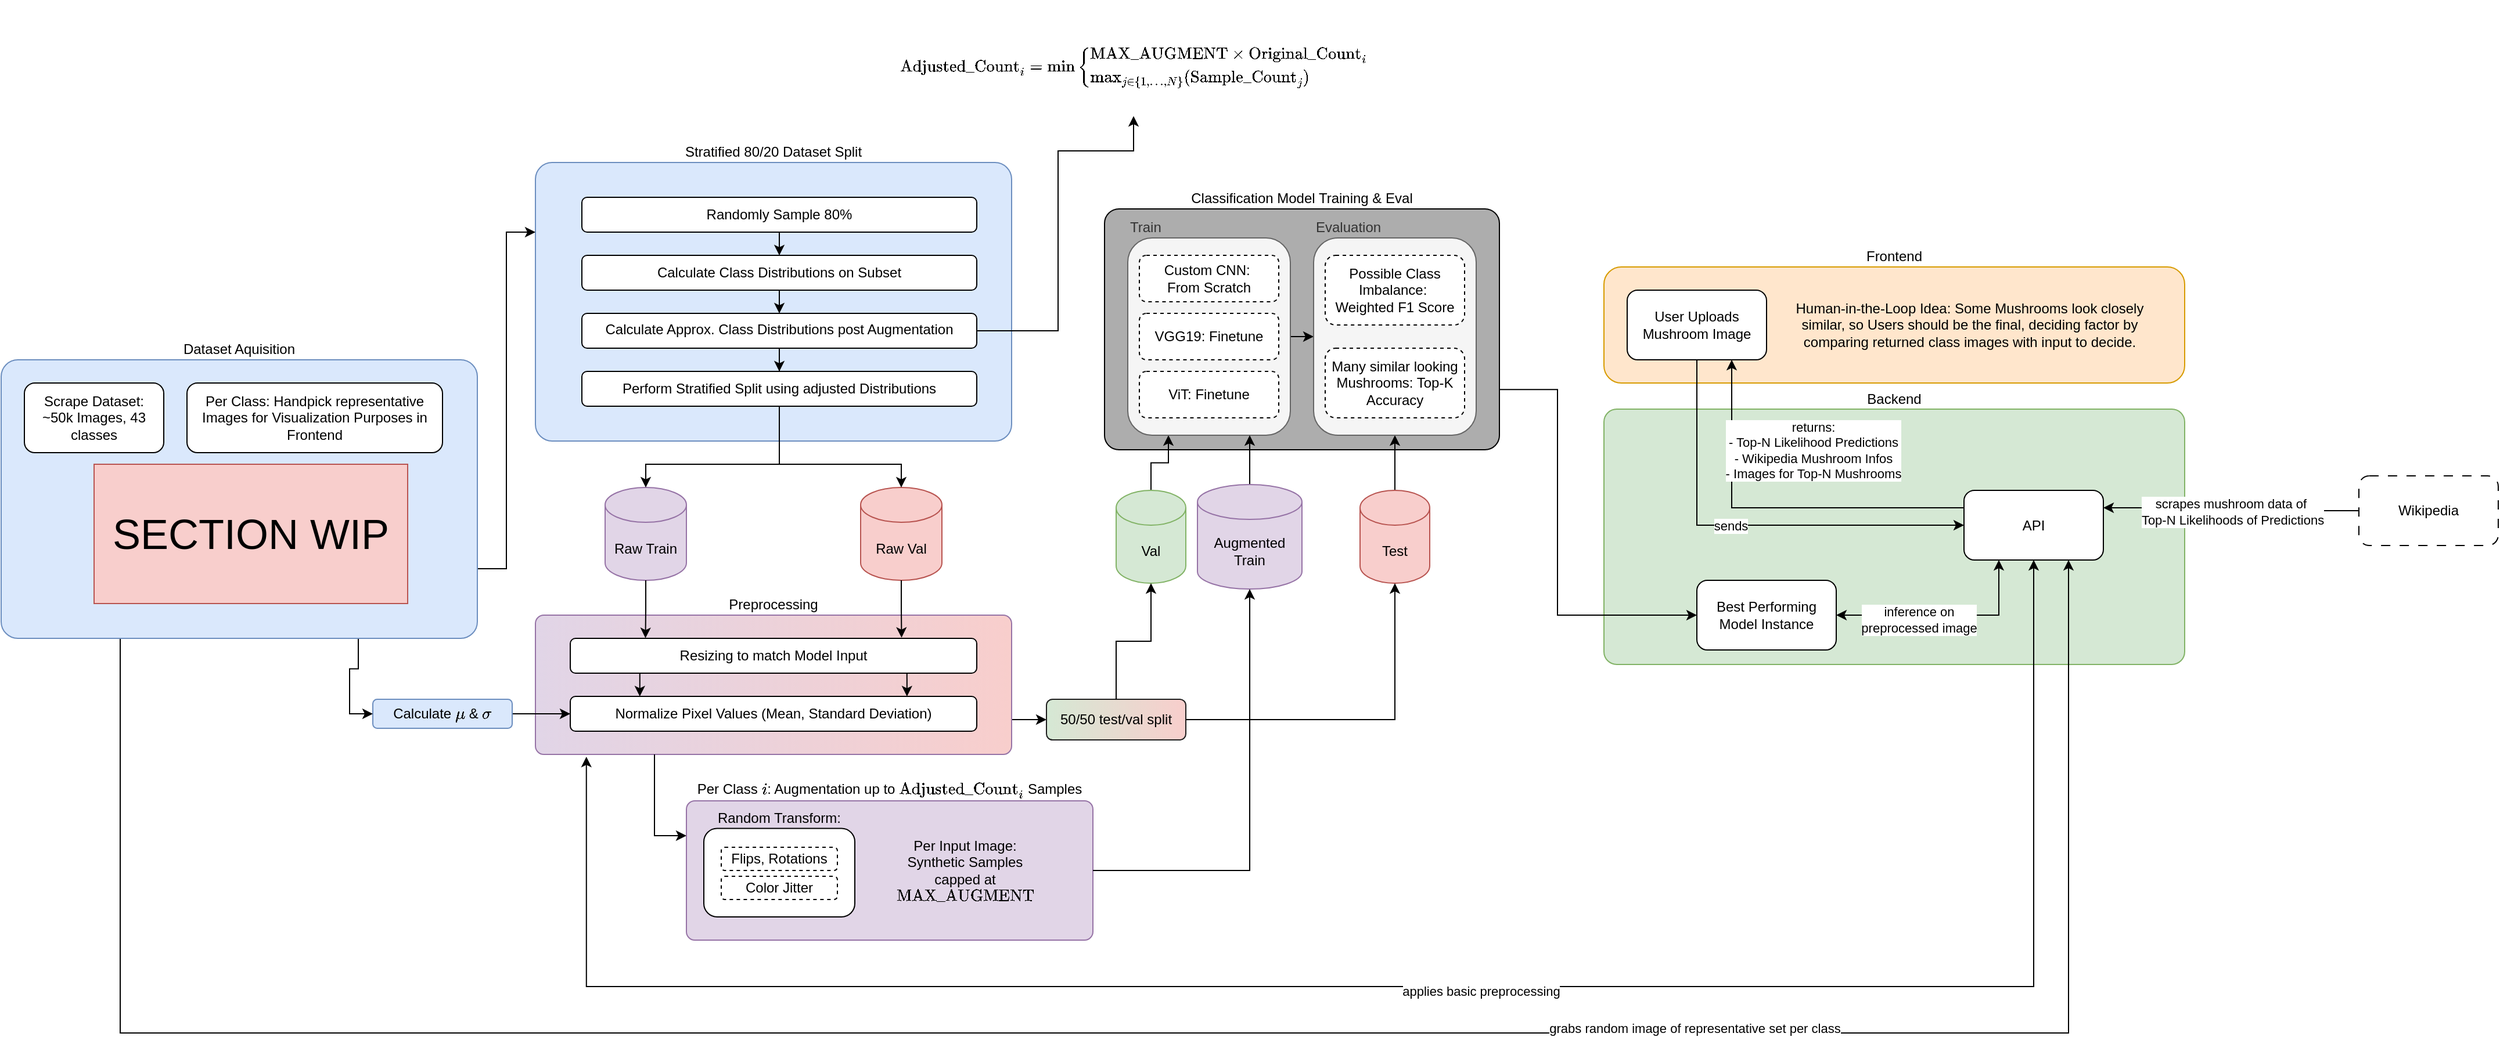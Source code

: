 <mxfile version="24.8.6">
  <diagram id="C5RBs43oDa-KdzZeNtuy" name="Page-1">
    <mxGraphModel dx="3267" dy="2447" grid="1" gridSize="10" guides="1" tooltips="1" connect="1" arrows="1" fold="1" page="1" pageScale="1" pageWidth="827" pageHeight="1169" math="1" shadow="0">
      <root>
        <mxCell id="WIyWlLk6GJQsqaUBKTNV-0" />
        <mxCell id="WIyWlLk6GJQsqaUBKTNV-1" parent="WIyWlLk6GJQsqaUBKTNV-0" />
        <mxCell id="rZa_sODycS4ORoVSW2ID-123" value="Backend" style="rounded=1;whiteSpace=wrap;html=1;arcSize=5;align=center;labelPosition=center;verticalLabelPosition=top;verticalAlign=bottom;fillColor=#d5e8d4;strokeColor=#82b366;" vertex="1" parent="WIyWlLk6GJQsqaUBKTNV-1">
          <mxGeometry x="1190" y="122.5" width="500" height="220" as="geometry" />
        </mxCell>
        <mxCell id="rZa_sODycS4ORoVSW2ID-9" value="Stratified 80/20 Dataset Split" style="rounded=1;whiteSpace=wrap;html=1;labelPosition=center;verticalLabelPosition=top;align=center;verticalAlign=bottom;arcSize=6;textDirection=ltr;fillColor=#dae8fc;strokeColor=#6c8ebf;" vertex="1" parent="WIyWlLk6GJQsqaUBKTNV-1">
          <mxGeometry x="270" y="-90" width="410" height="240" as="geometry" />
        </mxCell>
        <mxCell id="rZa_sODycS4ORoVSW2ID-6" value="Wikipedia" style="rounded=1;whiteSpace=wrap;html=1;dashed=1;dashPattern=8 8;" vertex="1" parent="WIyWlLk6GJQsqaUBKTNV-1">
          <mxGeometry x="1840" y="180" width="120" height="60" as="geometry" />
        </mxCell>
        <mxCell id="rZa_sODycS4ORoVSW2ID-27" style="edgeStyle=orthogonalEdgeStyle;rounded=0;orthogonalLoop=1;jettySize=auto;html=1;exitX=0.5;exitY=1;exitDx=0;exitDy=0;entryX=0.5;entryY=0;entryDx=0;entryDy=0;" edge="1" parent="WIyWlLk6GJQsqaUBKTNV-1" source="rZa_sODycS4ORoVSW2ID-10" target="rZa_sODycS4ORoVSW2ID-12">
          <mxGeometry relative="1" as="geometry" />
        </mxCell>
        <mxCell id="rZa_sODycS4ORoVSW2ID-10" value="Randomly Sample 80%" style="rounded=1;whiteSpace=wrap;html=1;" vertex="1" parent="WIyWlLk6GJQsqaUBKTNV-1">
          <mxGeometry x="310" y="-60" width="340" height="30" as="geometry" />
        </mxCell>
        <mxCell id="rZa_sODycS4ORoVSW2ID-26" style="edgeStyle=orthogonalEdgeStyle;rounded=0;orthogonalLoop=1;jettySize=auto;html=1;exitX=1;exitY=0.5;exitDx=0;exitDy=0;entryX=0.5;entryY=1;entryDx=0;entryDy=0;" edge="1" parent="WIyWlLk6GJQsqaUBKTNV-1" source="rZa_sODycS4ORoVSW2ID-11" target="rZa_sODycS4ORoVSW2ID-16">
          <mxGeometry relative="1" as="geometry">
            <Array as="points">
              <mxPoint x="720" y="55" />
              <mxPoint x="720" y="-100" />
              <mxPoint x="785" y="-100" />
            </Array>
          </mxGeometry>
        </mxCell>
        <mxCell id="rZa_sODycS4ORoVSW2ID-29" style="edgeStyle=orthogonalEdgeStyle;rounded=0;orthogonalLoop=1;jettySize=auto;html=1;exitX=0.5;exitY=1;exitDx=0;exitDy=0;" edge="1" parent="WIyWlLk6GJQsqaUBKTNV-1" source="rZa_sODycS4ORoVSW2ID-11" target="rZa_sODycS4ORoVSW2ID-13">
          <mxGeometry relative="1" as="geometry" />
        </mxCell>
        <mxCell id="rZa_sODycS4ORoVSW2ID-11" value="Calculate Approx. Class Distributions post Augmentation" style="rounded=1;whiteSpace=wrap;html=1;labelPosition=center;verticalLabelPosition=middle;align=center;verticalAlign=top;" vertex="1" parent="WIyWlLk6GJQsqaUBKTNV-1">
          <mxGeometry x="310" y="40" width="340" height="30" as="geometry" />
        </mxCell>
        <mxCell id="rZa_sODycS4ORoVSW2ID-28" style="edgeStyle=orthogonalEdgeStyle;rounded=0;orthogonalLoop=1;jettySize=auto;html=1;exitX=0.5;exitY=1;exitDx=0;exitDy=0;entryX=0.5;entryY=0;entryDx=0;entryDy=0;" edge="1" parent="WIyWlLk6GJQsqaUBKTNV-1" source="rZa_sODycS4ORoVSW2ID-12" target="rZa_sODycS4ORoVSW2ID-11">
          <mxGeometry relative="1" as="geometry" />
        </mxCell>
        <mxCell id="rZa_sODycS4ORoVSW2ID-12" value="Calculate Class Distributions on Subset" style="rounded=1;whiteSpace=wrap;html=1;" vertex="1" parent="WIyWlLk6GJQsqaUBKTNV-1">
          <mxGeometry x="310" y="-10" width="340" height="30" as="geometry" />
        </mxCell>
        <mxCell id="rZa_sODycS4ORoVSW2ID-13" value="Perform Stratified Split using adjusted Distributions" style="rounded=1;whiteSpace=wrap;html=1;" vertex="1" parent="WIyWlLk6GJQsqaUBKTNV-1">
          <mxGeometry x="310" y="90" width="340" height="30" as="geometry" />
        </mxCell>
        <mxCell id="rZa_sODycS4ORoVSW2ID-16" value="&lt;br&gt;\[\text{Adjusted_Count}_i = \min\left\{&lt;br&gt;\begin{array}{l}&lt;br&gt;\text{MAX_AUGMENT} \times \text{Original_Count}_i \\&lt;br&gt;\max_{j \in \{1, \dots, N\}}(\text{Sample_Count}_j)&lt;br&gt;\end{array}&lt;br&gt;\right.\]&lt;div&gt;&lt;br&gt;&lt;/div&gt;&lt;div&gt;&lt;br/&gt;&lt;/div&gt;" style="text;html=1;align=center;verticalAlign=middle;whiteSpace=wrap;rounded=0;" vertex="1" parent="WIyWlLk6GJQsqaUBKTNV-1">
          <mxGeometry x="580" y="-200" width="410" height="70" as="geometry" />
        </mxCell>
        <mxCell id="rZa_sODycS4ORoVSW2ID-86" style="edgeStyle=orthogonalEdgeStyle;rounded=0;orthogonalLoop=1;jettySize=auto;html=1;exitX=1;exitY=0.75;exitDx=0;exitDy=0;entryX=0;entryY=0.5;entryDx=0;entryDy=0;" edge="1" parent="WIyWlLk6GJQsqaUBKTNV-1" source="rZa_sODycS4ORoVSW2ID-20" target="rZa_sODycS4ORoVSW2ID-63">
          <mxGeometry relative="1" as="geometry" />
        </mxCell>
        <mxCell id="rZa_sODycS4ORoVSW2ID-20" value="Preprocessing" style="rounded=1;whiteSpace=wrap;html=1;labelPosition=center;verticalLabelPosition=top;align=center;verticalAlign=bottom;arcSize=6;textDirection=ltr;fillColor=#e1d5e7;strokeColor=#9673a6;gradientColor=#F8CECC;gradientDirection=east;" vertex="1" parent="WIyWlLk6GJQsqaUBKTNV-1">
          <mxGeometry x="270" y="300" width="410" height="120" as="geometry" />
        </mxCell>
        <mxCell id="rZa_sODycS4ORoVSW2ID-21" value="Raw Train" style="shape=cylinder3;whiteSpace=wrap;html=1;boundedLbl=1;backgroundOutline=1;size=15;fillColor=#e1d5e7;strokeColor=#9673a6;" vertex="1" parent="WIyWlLk6GJQsqaUBKTNV-1">
          <mxGeometry x="330" y="190" width="70" height="80" as="geometry" />
        </mxCell>
        <mxCell id="rZa_sODycS4ORoVSW2ID-22" value="Raw Val" style="shape=cylinder3;whiteSpace=wrap;html=1;boundedLbl=1;backgroundOutline=1;size=15;fillColor=#f8cecc;strokeColor=#b85450;" vertex="1" parent="WIyWlLk6GJQsqaUBKTNV-1">
          <mxGeometry x="550" y="190" width="70" height="80" as="geometry" />
        </mxCell>
        <mxCell id="rZa_sODycS4ORoVSW2ID-39" style="edgeStyle=orthogonalEdgeStyle;rounded=0;orthogonalLoop=1;jettySize=auto;html=1;exitX=0.75;exitY=1;exitDx=0;exitDy=0;entryX=0.743;entryY=0.007;entryDx=0;entryDy=0;entryPerimeter=0;" edge="1" parent="WIyWlLk6GJQsqaUBKTNV-1">
          <mxGeometry relative="1" as="geometry">
            <mxPoint x="589.88" y="349.79" as="sourcePoint" />
            <mxPoint x="589.93" y="370.0" as="targetPoint" />
          </mxGeometry>
        </mxCell>
        <mxCell id="rZa_sODycS4ORoVSW2ID-23" value="Resizing to match Model Input" style="rounded=1;whiteSpace=wrap;html=1;fillStyle=solid;" vertex="1" parent="WIyWlLk6GJQsqaUBKTNV-1">
          <mxGeometry x="300" y="320" width="350" height="30" as="geometry" />
        </mxCell>
        <mxCell id="rZa_sODycS4ORoVSW2ID-24" value="Normalize Pixel Values (Mean, Standard Deviation)" style="rounded=1;whiteSpace=wrap;html=1;" vertex="1" parent="WIyWlLk6GJQsqaUBKTNV-1">
          <mxGeometry x="300" y="370" width="350" height="30" as="geometry" />
        </mxCell>
        <mxCell id="rZa_sODycS4ORoVSW2ID-32" style="edgeStyle=orthogonalEdgeStyle;rounded=0;orthogonalLoop=1;jettySize=auto;html=1;exitX=0.5;exitY=1;exitDx=0;exitDy=0;entryX=0.5;entryY=0;entryDx=0;entryDy=0;entryPerimeter=0;" edge="1" parent="WIyWlLk6GJQsqaUBKTNV-1" source="rZa_sODycS4ORoVSW2ID-13" target="rZa_sODycS4ORoVSW2ID-21">
          <mxGeometry relative="1" as="geometry">
            <Array as="points">
              <mxPoint x="480" y="170" />
              <mxPoint x="365" y="170" />
            </Array>
          </mxGeometry>
        </mxCell>
        <mxCell id="rZa_sODycS4ORoVSW2ID-33" style="edgeStyle=orthogonalEdgeStyle;rounded=0;orthogonalLoop=1;jettySize=auto;html=1;exitX=0.5;exitY=1;exitDx=0;exitDy=0;entryX=0.5;entryY=0;entryDx=0;entryDy=0;entryPerimeter=0;" edge="1" parent="WIyWlLk6GJQsqaUBKTNV-1" source="rZa_sODycS4ORoVSW2ID-13" target="rZa_sODycS4ORoVSW2ID-22">
          <mxGeometry relative="1" as="geometry">
            <mxPoint x="540" y="170" as="sourcePoint" />
            <mxPoint x="450" y="270" as="targetPoint" />
            <Array as="points">
              <mxPoint x="480" y="170" />
              <mxPoint x="585" y="170" />
            </Array>
          </mxGeometry>
        </mxCell>
        <mxCell id="rZa_sODycS4ORoVSW2ID-43" style="edgeStyle=orthogonalEdgeStyle;rounded=0;orthogonalLoop=1;jettySize=auto;html=1;exitX=1;exitY=0.5;exitDx=0;exitDy=0;entryX=0;entryY=0.5;entryDx=0;entryDy=0;" edge="1" parent="WIyWlLk6GJQsqaUBKTNV-1" source="rZa_sODycS4ORoVSW2ID-41" target="rZa_sODycS4ORoVSW2ID-24">
          <mxGeometry relative="1" as="geometry">
            <mxPoint x="210" y="340" as="targetPoint" />
          </mxGeometry>
        </mxCell>
        <mxCell id="rZa_sODycS4ORoVSW2ID-41" value="Calculate \(\mu\) &amp;amp; \(\sigma\)" style="rounded=1;whiteSpace=wrap;html=1;fillColor=#dae8fc;strokeColor=#6c8ebf;" vertex="1" parent="WIyWlLk6GJQsqaUBKTNV-1">
          <mxGeometry x="130" y="372.5" width="120" height="25" as="geometry" />
        </mxCell>
        <mxCell id="rZa_sODycS4ORoVSW2ID-47" style="edgeStyle=orthogonalEdgeStyle;rounded=0;orthogonalLoop=1;jettySize=auto;html=1;entryX=0.185;entryY=-0.007;entryDx=0;entryDy=0;entryPerimeter=0;" edge="1" parent="WIyWlLk6GJQsqaUBKTNV-1" source="rZa_sODycS4ORoVSW2ID-21" target="rZa_sODycS4ORoVSW2ID-23">
          <mxGeometry relative="1" as="geometry" />
        </mxCell>
        <mxCell id="rZa_sODycS4ORoVSW2ID-49" style="edgeStyle=orthogonalEdgeStyle;rounded=0;orthogonalLoop=1;jettySize=auto;html=1;exitX=0.75;exitY=1;exitDx=0;exitDy=0;entryX=0.743;entryY=0.007;entryDx=0;entryDy=0;entryPerimeter=0;" edge="1" parent="WIyWlLk6GJQsqaUBKTNV-1">
          <mxGeometry relative="1" as="geometry">
            <mxPoint x="359.88" y="350" as="sourcePoint" />
            <mxPoint x="359.88" y="370" as="targetPoint" />
          </mxGeometry>
        </mxCell>
        <mxCell id="rZa_sODycS4ORoVSW2ID-51" value="Per Class \(i\): Augmentation up to \(\text{Adjusted_Count}_i\) Samples" style="rounded=1;whiteSpace=wrap;html=1;labelPosition=center;verticalLabelPosition=top;align=center;verticalAlign=bottom;arcSize=6;textDirection=ltr;fillColor=#e1d5e7;strokeColor=#9673a6;" vertex="1" parent="WIyWlLk6GJQsqaUBKTNV-1">
          <mxGeometry x="400" y="460" width="350" height="120" as="geometry" />
        </mxCell>
        <mxCell id="rZa_sODycS4ORoVSW2ID-52" style="edgeStyle=orthogonalEdgeStyle;rounded=0;orthogonalLoop=1;jettySize=auto;html=1;exitX=0.25;exitY=1;exitDx=0;exitDy=0;entryX=0;entryY=0.25;entryDx=0;entryDy=0;" edge="1" parent="WIyWlLk6GJQsqaUBKTNV-1" source="rZa_sODycS4ORoVSW2ID-20" target="rZa_sODycS4ORoVSW2ID-51">
          <mxGeometry relative="1" as="geometry" />
        </mxCell>
        <mxCell id="rZa_sODycS4ORoVSW2ID-54" style="edgeStyle=orthogonalEdgeStyle;rounded=0;orthogonalLoop=1;jettySize=auto;html=1;entryX=0.815;entryY=-0.02;entryDx=0;entryDy=0;entryPerimeter=0;exitX=0.5;exitY=1;exitDx=0;exitDy=0;exitPerimeter=0;" edge="1" parent="WIyWlLk6GJQsqaUBKTNV-1" source="rZa_sODycS4ORoVSW2ID-22" target="rZa_sODycS4ORoVSW2ID-23">
          <mxGeometry relative="1" as="geometry">
            <mxPoint x="375" y="280" as="sourcePoint" />
            <mxPoint x="375" y="330" as="targetPoint" />
          </mxGeometry>
        </mxCell>
        <mxCell id="rZa_sODycS4ORoVSW2ID-58" value="Random Transform:" style="rounded=1;whiteSpace=wrap;html=1;labelPosition=center;verticalLabelPosition=top;align=center;verticalAlign=bottom;" vertex="1" parent="WIyWlLk6GJQsqaUBKTNV-1">
          <mxGeometry x="415" y="483.75" width="130" height="76.25" as="geometry" />
        </mxCell>
        <mxCell id="rZa_sODycS4ORoVSW2ID-55" value="Flips, Rotations" style="rounded=1;whiteSpace=wrap;html=1;dashed=1;" vertex="1" parent="WIyWlLk6GJQsqaUBKTNV-1">
          <mxGeometry x="430" y="500" width="100" height="20" as="geometry" />
        </mxCell>
        <mxCell id="rZa_sODycS4ORoVSW2ID-57" value="Color Jitter" style="rounded=1;whiteSpace=wrap;html=1;dashed=1;" vertex="1" parent="WIyWlLk6GJQsqaUBKTNV-1">
          <mxGeometry x="430" y="525" width="100" height="20" as="geometry" />
        </mxCell>
        <mxCell id="rZa_sODycS4ORoVSW2ID-59" value="Per Input Image: Synthetic Samples capped at \(\text{MAX_AUGMENT}\)" style="text;html=1;align=center;verticalAlign=middle;whiteSpace=wrap;rounded=0;" vertex="1" parent="WIyWlLk6GJQsqaUBKTNV-1">
          <mxGeometry x="570" y="480" width="140" height="80" as="geometry" />
        </mxCell>
        <mxCell id="rZa_sODycS4ORoVSW2ID-109" style="edgeStyle=orthogonalEdgeStyle;rounded=0;orthogonalLoop=1;jettySize=auto;html=1;exitX=1;exitY=0.75;exitDx=0;exitDy=0;entryX=0;entryY=0.5;entryDx=0;entryDy=0;" edge="1" parent="WIyWlLk6GJQsqaUBKTNV-1" source="rZa_sODycS4ORoVSW2ID-67" target="rZa_sODycS4ORoVSW2ID-91">
          <mxGeometry relative="1" as="geometry">
            <Array as="points">
              <mxPoint x="1150" y="106" />
              <mxPoint x="1150" y="300" />
            </Array>
          </mxGeometry>
        </mxCell>
        <mxCell id="rZa_sODycS4ORoVSW2ID-67" value="Classification Model Training &amp;amp; Eval" style="rounded=1;whiteSpace=wrap;html=1;labelPosition=center;verticalLabelPosition=top;align=center;verticalAlign=bottom;arcSize=6;textDirection=ltr;fillColor=#ADADAD;" vertex="1" parent="WIyWlLk6GJQsqaUBKTNV-1">
          <mxGeometry x="760" y="-50" width="340" height="207.5" as="geometry" />
        </mxCell>
        <mxCell id="rZa_sODycS4ORoVSW2ID-85" style="edgeStyle=orthogonalEdgeStyle;rounded=0;orthogonalLoop=1;jettySize=auto;html=1;exitX=0.5;exitY=0;exitDx=0;exitDy=0;exitPerimeter=0;entryX=0.5;entryY=1;entryDx=0;entryDy=0;" edge="1" parent="WIyWlLk6GJQsqaUBKTNV-1" source="rZa_sODycS4ORoVSW2ID-60" target="rZa_sODycS4ORoVSW2ID-79">
          <mxGeometry relative="1" as="geometry" />
        </mxCell>
        <mxCell id="rZa_sODycS4ORoVSW2ID-60" value="Test" style="shape=cylinder3;whiteSpace=wrap;html=1;boundedLbl=1;backgroundOutline=1;size=15;fillColor=#f8cecc;strokeColor=#b85450;" vertex="1" parent="WIyWlLk6GJQsqaUBKTNV-1">
          <mxGeometry x="980" y="192.5" width="60" height="80" as="geometry" />
        </mxCell>
        <mxCell id="rZa_sODycS4ORoVSW2ID-80" style="edgeStyle=orthogonalEdgeStyle;rounded=0;orthogonalLoop=1;jettySize=auto;html=1;exitX=0.5;exitY=0;exitDx=0;exitDy=0;exitPerimeter=0;entryX=0.25;entryY=1;entryDx=0;entryDy=0;" edge="1" parent="WIyWlLk6GJQsqaUBKTNV-1" source="rZa_sODycS4ORoVSW2ID-61" target="rZa_sODycS4ORoVSW2ID-77">
          <mxGeometry relative="1" as="geometry" />
        </mxCell>
        <mxCell id="rZa_sODycS4ORoVSW2ID-61" value="Val" style="shape=cylinder3;whiteSpace=wrap;html=1;boundedLbl=1;backgroundOutline=1;size=15;fillColor=#d5e8d4;strokeColor=#82b366;" vertex="1" parent="WIyWlLk6GJQsqaUBKTNV-1">
          <mxGeometry x="770" y="192.5" width="60" height="80" as="geometry" />
        </mxCell>
        <mxCell id="rZa_sODycS4ORoVSW2ID-63" value="50/50 test/val split" style="rounded=1;whiteSpace=wrap;html=1;fillColor=#f8cecc;strokeColor=#1F1F1F;gradientColor=#D5E8D4;gradientDirection=west;" vertex="1" parent="WIyWlLk6GJQsqaUBKTNV-1">
          <mxGeometry x="710" y="372.5" width="120" height="35" as="geometry" />
        </mxCell>
        <mxCell id="rZa_sODycS4ORoVSW2ID-64" style="edgeStyle=orthogonalEdgeStyle;rounded=0;orthogonalLoop=1;jettySize=auto;html=1;exitX=1;exitY=0.5;exitDx=0;exitDy=0;entryX=0.5;entryY=1;entryDx=0;entryDy=0;entryPerimeter=0;" edge="1" parent="WIyWlLk6GJQsqaUBKTNV-1" source="rZa_sODycS4ORoVSW2ID-63" target="rZa_sODycS4ORoVSW2ID-60">
          <mxGeometry relative="1" as="geometry">
            <Array as="points">
              <mxPoint x="1010" y="390" />
            </Array>
          </mxGeometry>
        </mxCell>
        <mxCell id="rZa_sODycS4ORoVSW2ID-65" style="edgeStyle=orthogonalEdgeStyle;rounded=0;orthogonalLoop=1;jettySize=auto;html=1;exitX=0.5;exitY=0;exitDx=0;exitDy=0;entryX=0.5;entryY=1;entryDx=0;entryDy=0;entryPerimeter=0;" edge="1" parent="WIyWlLk6GJQsqaUBKTNV-1" source="rZa_sODycS4ORoVSW2ID-63" target="rZa_sODycS4ORoVSW2ID-61">
          <mxGeometry relative="1" as="geometry" />
        </mxCell>
        <mxCell id="rZa_sODycS4ORoVSW2ID-84" style="edgeStyle=orthogonalEdgeStyle;rounded=0;orthogonalLoop=1;jettySize=auto;html=1;exitX=1;exitY=0.5;exitDx=0;exitDy=0;entryX=0;entryY=0.5;entryDx=0;entryDy=0;" edge="1" parent="WIyWlLk6GJQsqaUBKTNV-1" source="rZa_sODycS4ORoVSW2ID-77" target="rZa_sODycS4ORoVSW2ID-79">
          <mxGeometry relative="1" as="geometry" />
        </mxCell>
        <mxCell id="rZa_sODycS4ORoVSW2ID-77" value="Train" style="rounded=1;whiteSpace=wrap;html=1;labelPosition=center;verticalLabelPosition=top;align=left;verticalAlign=bottom;fillStyle=auto;fillColor=#f5f5f5;fontColor=#333333;strokeColor=#666666;" vertex="1" parent="WIyWlLk6GJQsqaUBKTNV-1">
          <mxGeometry x="780" y="-25" width="140" height="170" as="geometry" />
        </mxCell>
        <mxCell id="rZa_sODycS4ORoVSW2ID-68" value="&lt;div&gt;Custom CNN:&amp;nbsp;&lt;/div&gt;&lt;div&gt;From Scratch&lt;/div&gt;" style="rounded=1;whiteSpace=wrap;html=1;dashed=1;" vertex="1" parent="WIyWlLk6GJQsqaUBKTNV-1">
          <mxGeometry x="790" y="-10" width="120" height="40" as="geometry" />
        </mxCell>
        <mxCell id="rZa_sODycS4ORoVSW2ID-69" value="VGG19: Finetune" style="rounded=1;whiteSpace=wrap;html=1;dashed=1;" vertex="1" parent="WIyWlLk6GJQsqaUBKTNV-1">
          <mxGeometry x="790" y="40" width="120" height="40" as="geometry" />
        </mxCell>
        <mxCell id="rZa_sODycS4ORoVSW2ID-70" value="ViT: Finetune" style="rounded=1;whiteSpace=wrap;html=1;dashed=1;" vertex="1" parent="WIyWlLk6GJQsqaUBKTNV-1">
          <mxGeometry x="790" y="90" width="120" height="40" as="geometry" />
        </mxCell>
        <mxCell id="rZa_sODycS4ORoVSW2ID-81" style="edgeStyle=orthogonalEdgeStyle;rounded=0;orthogonalLoop=1;jettySize=auto;html=1;exitX=0.5;exitY=0;exitDx=0;exitDy=0;exitPerimeter=0;entryX=0.75;entryY=1;entryDx=0;entryDy=0;" edge="1" parent="WIyWlLk6GJQsqaUBKTNV-1" source="rZa_sODycS4ORoVSW2ID-71" target="rZa_sODycS4ORoVSW2ID-77">
          <mxGeometry relative="1" as="geometry" />
        </mxCell>
        <mxCell id="rZa_sODycS4ORoVSW2ID-71" value="Augmented Train" style="shape=cylinder3;whiteSpace=wrap;html=1;boundedLbl=1;backgroundOutline=1;size=15;fillColor=#e1d5e7;strokeColor=#9673a6;" vertex="1" parent="WIyWlLk6GJQsqaUBKTNV-1">
          <mxGeometry x="840" y="187.5" width="90" height="90" as="geometry" />
        </mxCell>
        <mxCell id="rZa_sODycS4ORoVSW2ID-72" style="edgeStyle=orthogonalEdgeStyle;rounded=0;orthogonalLoop=1;jettySize=auto;html=1;exitX=1;exitY=0.5;exitDx=0;exitDy=0;entryX=0.5;entryY=1;entryDx=0;entryDy=0;entryPerimeter=0;" edge="1" parent="WIyWlLk6GJQsqaUBKTNV-1" source="rZa_sODycS4ORoVSW2ID-51" target="rZa_sODycS4ORoVSW2ID-71">
          <mxGeometry relative="1" as="geometry" />
        </mxCell>
        <mxCell id="rZa_sODycS4ORoVSW2ID-89" style="edgeStyle=orthogonalEdgeStyle;rounded=0;orthogonalLoop=1;jettySize=auto;html=1;exitX=1;exitY=0.75;exitDx=0;exitDy=0;entryX=0;entryY=0.25;entryDx=0;entryDy=0;" edge="1" parent="WIyWlLk6GJQsqaUBKTNV-1" source="rZa_sODycS4ORoVSW2ID-73" target="rZa_sODycS4ORoVSW2ID-9">
          <mxGeometry relative="1" as="geometry" />
        </mxCell>
        <mxCell id="rZa_sODycS4ORoVSW2ID-117" style="edgeStyle=orthogonalEdgeStyle;rounded=0;orthogonalLoop=1;jettySize=auto;html=1;exitX=0.25;exitY=1;exitDx=0;exitDy=0;entryX=0.75;entryY=1;entryDx=0;entryDy=0;" edge="1" parent="WIyWlLk6GJQsqaUBKTNV-1" source="rZa_sODycS4ORoVSW2ID-73" target="rZa_sODycS4ORoVSW2ID-106">
          <mxGeometry relative="1" as="geometry">
            <Array as="points">
              <mxPoint x="-87" y="660" />
              <mxPoint x="1590" y="660" />
            </Array>
          </mxGeometry>
        </mxCell>
        <mxCell id="rZa_sODycS4ORoVSW2ID-118" value="grabs random image of representative set per class" style="edgeLabel;html=1;align=center;verticalAlign=middle;resizable=0;points=[];" vertex="1" connectable="0" parent="rZa_sODycS4ORoVSW2ID-117">
          <mxGeometry x="0.398" y="4" relative="1" as="geometry">
            <mxPoint as="offset" />
          </mxGeometry>
        </mxCell>
        <mxCell id="rZa_sODycS4ORoVSW2ID-124" style="edgeStyle=orthogonalEdgeStyle;rounded=0;orthogonalLoop=1;jettySize=auto;html=1;exitX=0.75;exitY=1;exitDx=0;exitDy=0;entryX=0;entryY=0.5;entryDx=0;entryDy=0;" edge="1" parent="WIyWlLk6GJQsqaUBKTNV-1" source="rZa_sODycS4ORoVSW2ID-73" target="rZa_sODycS4ORoVSW2ID-41">
          <mxGeometry relative="1" as="geometry" />
        </mxCell>
        <mxCell id="rZa_sODycS4ORoVSW2ID-73" value="Dataset Aquisition" style="rounded=1;whiteSpace=wrap;html=1;labelPosition=center;verticalLabelPosition=top;align=center;verticalAlign=bottom;arcSize=6;textDirection=ltr;fillColor=#dae8fc;strokeColor=#6c8ebf;" vertex="1" parent="WIyWlLk6GJQsqaUBKTNV-1">
          <mxGeometry x="-190" y="80" width="410" height="240" as="geometry" />
        </mxCell>
        <mxCell id="rZa_sODycS4ORoVSW2ID-74" value="&lt;div&gt;Scrape Dataset:&lt;/div&gt;&lt;div&gt;~50k Images, 43 classes&lt;br&gt;&lt;/div&gt;" style="rounded=1;whiteSpace=wrap;html=1;" vertex="1" parent="WIyWlLk6GJQsqaUBKTNV-1">
          <mxGeometry x="-170" y="100" width="120" height="60" as="geometry" />
        </mxCell>
        <mxCell id="rZa_sODycS4ORoVSW2ID-75" value="&lt;font style=&quot;font-size: 36px;&quot;&gt;SECTION WIP&lt;br&gt;&lt;/font&gt;" style="text;html=1;align=center;verticalAlign=middle;whiteSpace=wrap;rounded=0;fillColor=#f8cecc;strokeColor=#b85450;" vertex="1" parent="WIyWlLk6GJQsqaUBKTNV-1">
          <mxGeometry x="-110" y="170" width="270" height="120" as="geometry" />
        </mxCell>
        <mxCell id="rZa_sODycS4ORoVSW2ID-78" value="Per Class: Handpick representative Images for Visualization Purposes in Frontend" style="rounded=1;whiteSpace=wrap;html=1;" vertex="1" parent="WIyWlLk6GJQsqaUBKTNV-1">
          <mxGeometry x="-30" y="100" width="220" height="60" as="geometry" />
        </mxCell>
        <mxCell id="rZa_sODycS4ORoVSW2ID-79" value="Evaluation" style="rounded=1;whiteSpace=wrap;html=1;labelPosition=center;verticalLabelPosition=top;align=left;verticalAlign=bottom;fillColor=#f5f5f5;fontColor=#333333;strokeColor=#666666;" vertex="1" parent="WIyWlLk6GJQsqaUBKTNV-1">
          <mxGeometry x="940" y="-25" width="140" height="170" as="geometry" />
        </mxCell>
        <mxCell id="rZa_sODycS4ORoVSW2ID-82" value="&lt;div&gt;Possible Class Imbalance:&amp;nbsp;&lt;/div&gt;&lt;div&gt;Weighted F1 Score&lt;/div&gt;" style="rounded=1;whiteSpace=wrap;html=1;dashed=1;" vertex="1" parent="WIyWlLk6GJQsqaUBKTNV-1">
          <mxGeometry x="950" y="-10" width="120" height="60" as="geometry" />
        </mxCell>
        <mxCell id="rZa_sODycS4ORoVSW2ID-83" value="Many similar looking Mushrooms: Top-K Accuracy" style="rounded=1;whiteSpace=wrap;html=1;dashed=1;" vertex="1" parent="WIyWlLk6GJQsqaUBKTNV-1">
          <mxGeometry x="950" y="70" width="120" height="60" as="geometry" />
        </mxCell>
        <mxCell id="rZa_sODycS4ORoVSW2ID-91" value="Best Performing Model Instance" style="rounded=1;whiteSpace=wrap;html=1;" vertex="1" parent="WIyWlLk6GJQsqaUBKTNV-1">
          <mxGeometry x="1270" y="270" width="120" height="60" as="geometry" />
        </mxCell>
        <mxCell id="rZa_sODycS4ORoVSW2ID-104" value="Frontend" style="rounded=1;whiteSpace=wrap;html=1;labelPosition=center;verticalLabelPosition=top;align=center;verticalAlign=bottom;fillColor=#ffe6cc;strokeColor=#d79b00;" vertex="1" parent="WIyWlLk6GJQsqaUBKTNV-1">
          <mxGeometry x="1190" width="500" height="100" as="geometry" />
        </mxCell>
        <mxCell id="rZa_sODycS4ORoVSW2ID-107" style="edgeStyle=orthogonalEdgeStyle;rounded=0;orthogonalLoop=1;jettySize=auto;html=1;exitX=0.5;exitY=1;exitDx=0;exitDy=0;entryX=0;entryY=0.5;entryDx=0;entryDy=0;" edge="1" parent="WIyWlLk6GJQsqaUBKTNV-1" source="rZa_sODycS4ORoVSW2ID-105" target="rZa_sODycS4ORoVSW2ID-106">
          <mxGeometry relative="1" as="geometry" />
        </mxCell>
        <mxCell id="rZa_sODycS4ORoVSW2ID-108" value="sends" style="edgeLabel;html=1;align=center;verticalAlign=middle;resizable=0;points=[];" vertex="1" connectable="0" parent="rZa_sODycS4ORoVSW2ID-107">
          <mxGeometry x="-0.08" relative="1" as="geometry">
            <mxPoint as="offset" />
          </mxGeometry>
        </mxCell>
        <mxCell id="rZa_sODycS4ORoVSW2ID-105" value="User Uploads Mushroom Image" style="rounded=1;whiteSpace=wrap;html=1;" vertex="1" parent="WIyWlLk6GJQsqaUBKTNV-1">
          <mxGeometry x="1210" y="20" width="120" height="60" as="geometry" />
        </mxCell>
        <mxCell id="rZa_sODycS4ORoVSW2ID-112" style="edgeStyle=orthogonalEdgeStyle;rounded=0;orthogonalLoop=1;jettySize=auto;html=1;exitX=0.25;exitY=1;exitDx=0;exitDy=0;entryX=1;entryY=0.5;entryDx=0;entryDy=0;startArrow=classic;startFill=1;" edge="1" parent="WIyWlLk6GJQsqaUBKTNV-1" source="rZa_sODycS4ORoVSW2ID-106" target="rZa_sODycS4ORoVSW2ID-91">
          <mxGeometry relative="1" as="geometry" />
        </mxCell>
        <mxCell id="rZa_sODycS4ORoVSW2ID-114" value="&lt;div&gt;inference on&lt;/div&gt;&lt;div&gt;preprocessed image&lt;br&gt;&lt;/div&gt;" style="edgeLabel;html=1;align=center;verticalAlign=middle;resizable=0;points=[];" vertex="1" connectable="0" parent="rZa_sODycS4ORoVSW2ID-112">
          <mxGeometry x="0.257" y="4" relative="1" as="geometry">
            <mxPoint x="1" as="offset" />
          </mxGeometry>
        </mxCell>
        <mxCell id="rZa_sODycS4ORoVSW2ID-115" style="edgeStyle=orthogonalEdgeStyle;rounded=0;orthogonalLoop=1;jettySize=auto;html=1;exitX=1;exitY=0.25;exitDx=0;exitDy=0;entryX=0;entryY=0.5;entryDx=0;entryDy=0;endArrow=none;endFill=0;startArrow=classic;startFill=1;" edge="1" parent="WIyWlLk6GJQsqaUBKTNV-1" source="rZa_sODycS4ORoVSW2ID-106" target="rZa_sODycS4ORoVSW2ID-6">
          <mxGeometry relative="1" as="geometry" />
        </mxCell>
        <mxCell id="rZa_sODycS4ORoVSW2ID-116" value="&lt;div&gt;scrapes mushroom data of&amp;nbsp;&lt;/div&gt;&lt;div&gt;Top-N Likelihoods of Predictions&lt;/div&gt;" style="edgeLabel;html=1;align=center;verticalAlign=middle;resizable=0;points=[];" vertex="1" connectable="0" parent="rZa_sODycS4ORoVSW2ID-115">
          <mxGeometry x="-0.277" y="-4" relative="1" as="geometry">
            <mxPoint x="30" y="-1" as="offset" />
          </mxGeometry>
        </mxCell>
        <mxCell id="rZa_sODycS4ORoVSW2ID-119" style="edgeStyle=orthogonalEdgeStyle;rounded=0;orthogonalLoop=1;jettySize=auto;html=1;exitX=0;exitY=0.25;exitDx=0;exitDy=0;entryX=0.75;entryY=1;entryDx=0;entryDy=0;" edge="1" parent="WIyWlLk6GJQsqaUBKTNV-1" source="rZa_sODycS4ORoVSW2ID-106" target="rZa_sODycS4ORoVSW2ID-105">
          <mxGeometry relative="1" as="geometry" />
        </mxCell>
        <mxCell id="rZa_sODycS4ORoVSW2ID-120" value="&lt;div&gt;returns:&lt;/div&gt;&lt;div&gt;- Top-N Likelihood Predictions&lt;/div&gt;&lt;div&gt;- Wikipedia Mushroom Infos&lt;/div&gt;&lt;div&gt;- Images for Top-N Mushrooms&lt;br&gt;&lt;/div&gt;" style="edgeLabel;html=1;align=center;verticalAlign=middle;resizable=0;points=[];" vertex="1" connectable="0" parent="rZa_sODycS4ORoVSW2ID-119">
          <mxGeometry x="0.482" y="1" relative="1" as="geometry">
            <mxPoint x="71" y="-7" as="offset" />
          </mxGeometry>
        </mxCell>
        <mxCell id="rZa_sODycS4ORoVSW2ID-106" value="API" style="rounded=1;whiteSpace=wrap;html=1;" vertex="1" parent="WIyWlLk6GJQsqaUBKTNV-1">
          <mxGeometry x="1500" y="192.5" width="120" height="60" as="geometry" />
        </mxCell>
        <mxCell id="rZa_sODycS4ORoVSW2ID-110" style="edgeStyle=orthogonalEdgeStyle;rounded=0;orthogonalLoop=1;jettySize=auto;html=1;exitX=0.5;exitY=1;exitDx=0;exitDy=0;entryX=0.107;entryY=1.017;entryDx=0;entryDy=0;entryPerimeter=0;startArrow=classic;startFill=1;" edge="1" parent="WIyWlLk6GJQsqaUBKTNV-1" source="rZa_sODycS4ORoVSW2ID-106" target="rZa_sODycS4ORoVSW2ID-20">
          <mxGeometry relative="1" as="geometry">
            <Array as="points">
              <mxPoint x="1560" y="620" />
              <mxPoint x="314" y="620" />
            </Array>
          </mxGeometry>
        </mxCell>
        <mxCell id="rZa_sODycS4ORoVSW2ID-111" value="applies basic preprocessing" style="edgeLabel;html=1;align=center;verticalAlign=middle;resizable=0;points=[];" vertex="1" connectable="0" parent="rZa_sODycS4ORoVSW2ID-110">
          <mxGeometry x="-0.069" y="4" relative="1" as="geometry">
            <mxPoint as="offset" />
          </mxGeometry>
        </mxCell>
        <mxCell id="rZa_sODycS4ORoVSW2ID-121" value="Human-in-the-Loop Idea: Some Mushrooms look closely similar, so Users should be the final, deciding factor by comparing returned class images with input to decide." style="text;html=1;align=center;verticalAlign=middle;whiteSpace=wrap;rounded=0;" vertex="1" parent="WIyWlLk6GJQsqaUBKTNV-1">
          <mxGeometry x="1340" y="20" width="330" height="60" as="geometry" />
        </mxCell>
      </root>
    </mxGraphModel>
  </diagram>
</mxfile>
